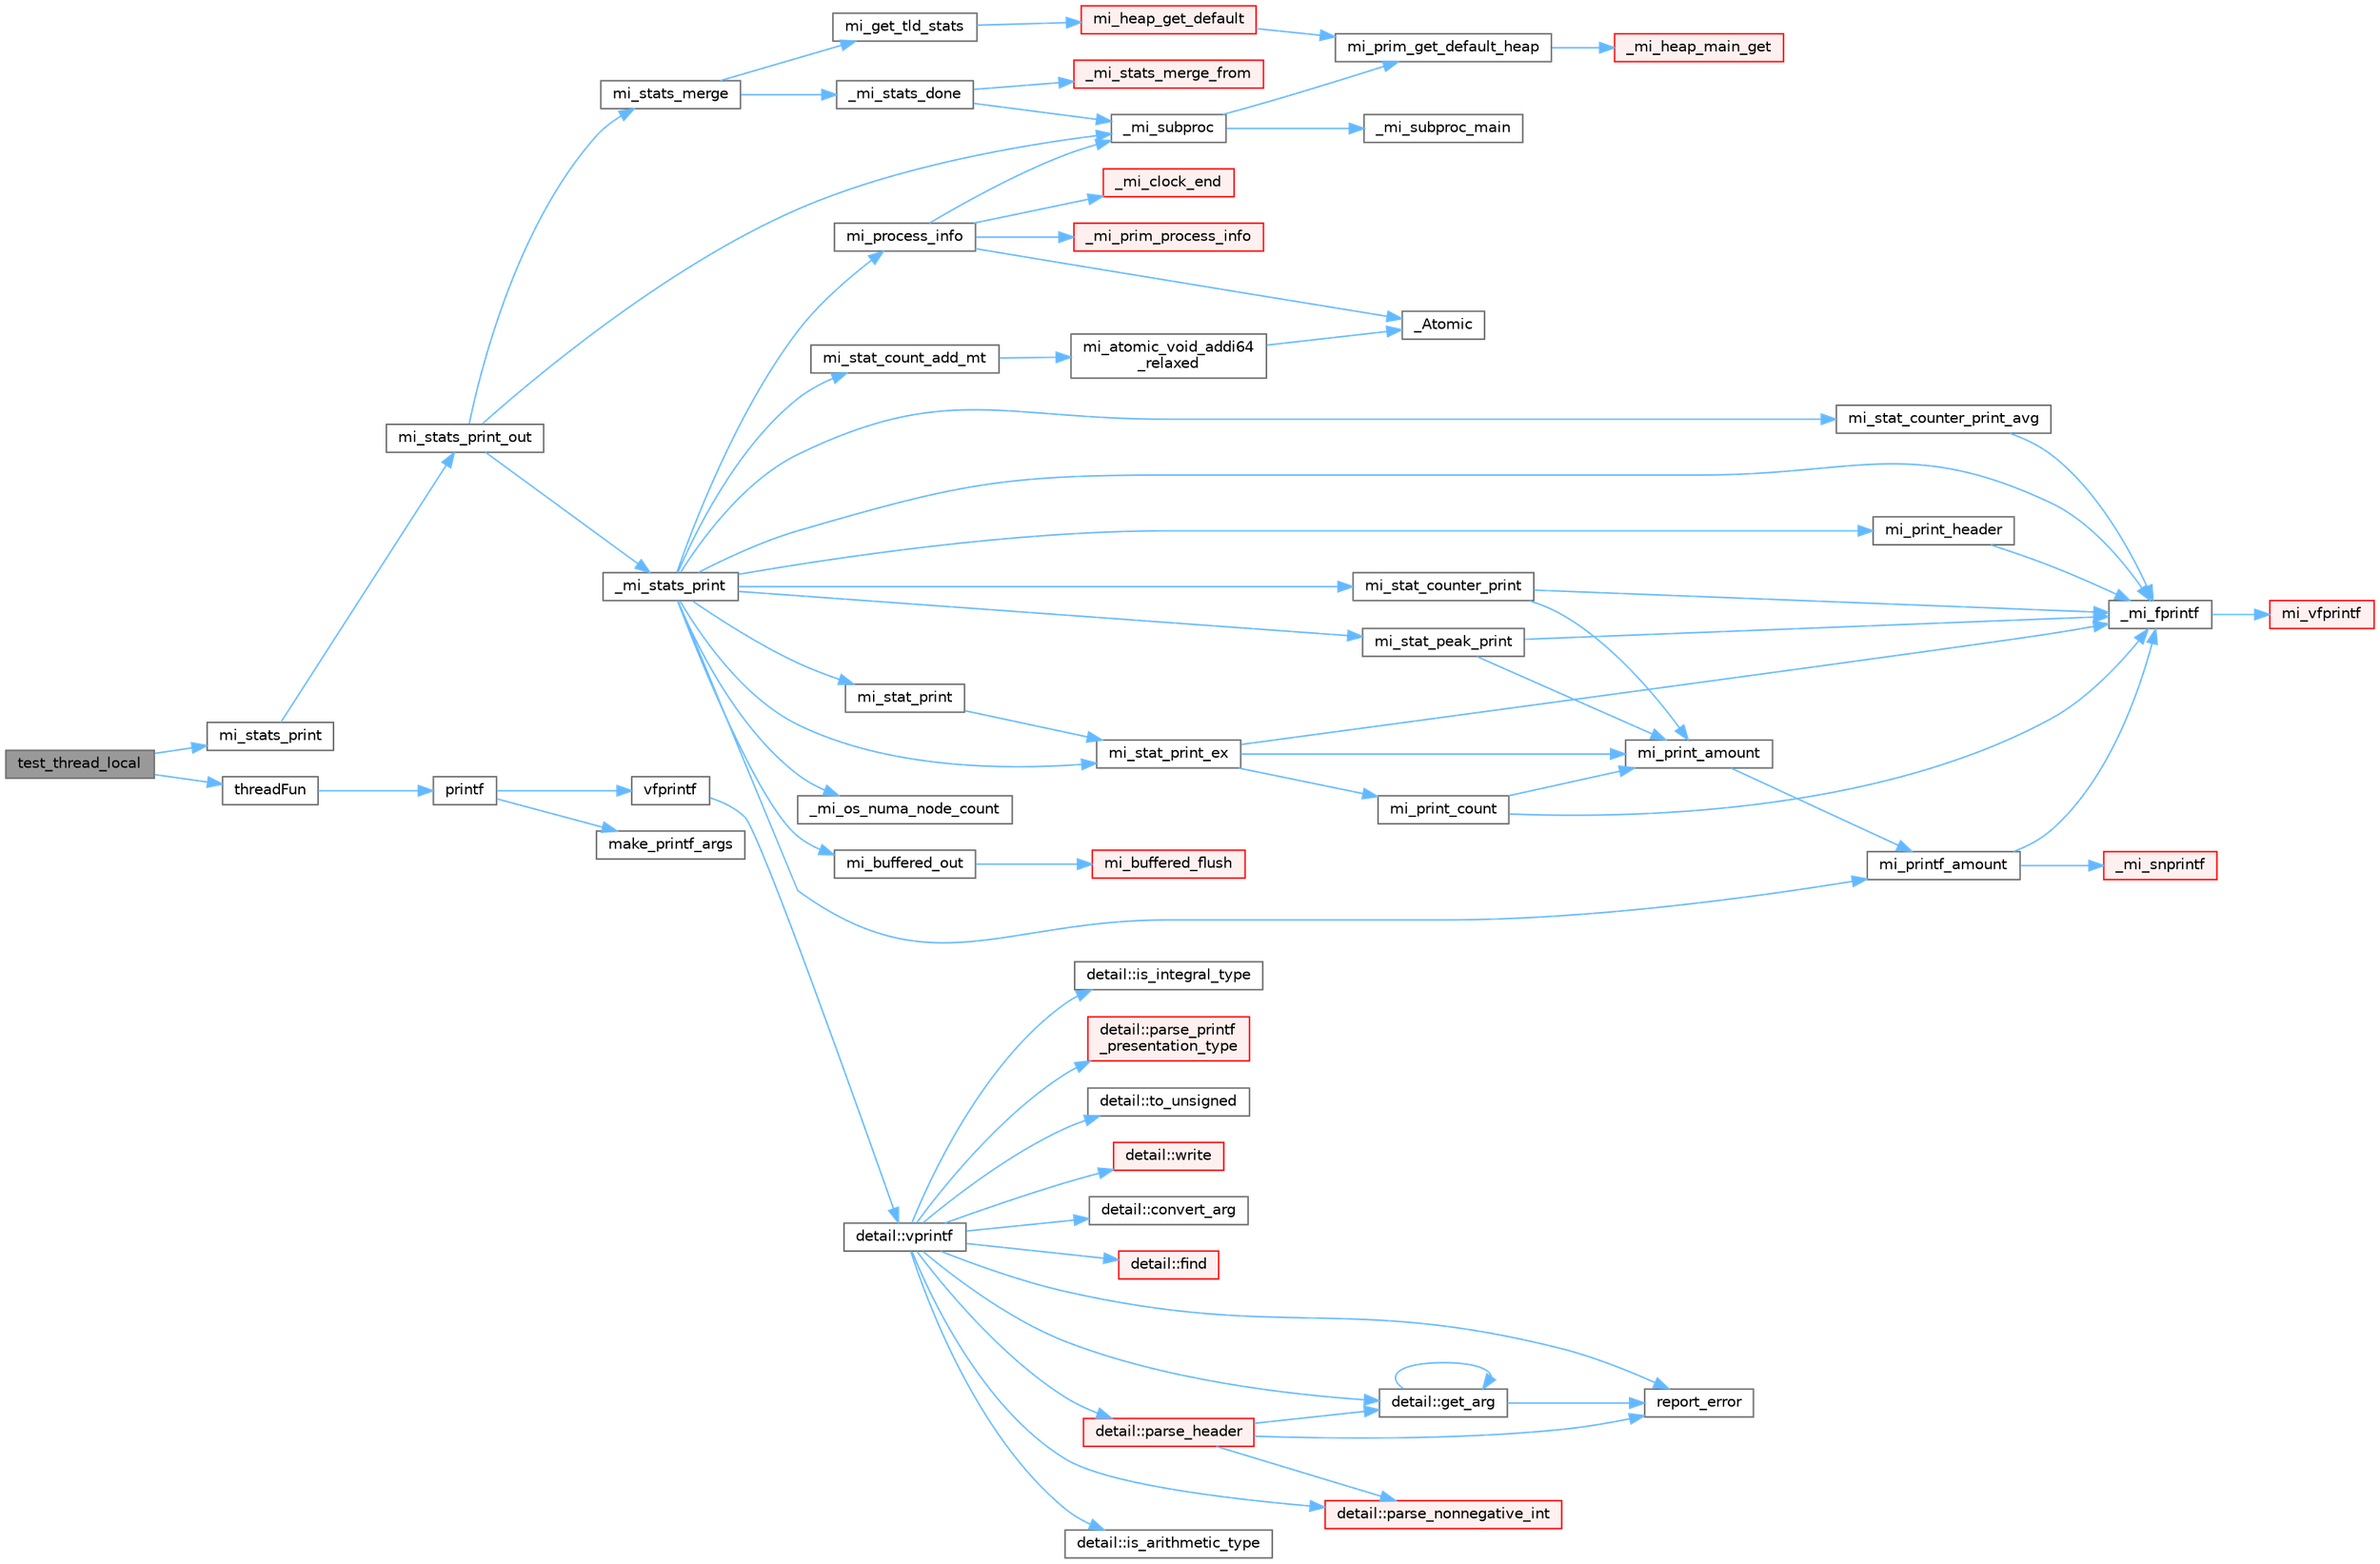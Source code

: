 digraph "test_thread_local"
{
 // LATEX_PDF_SIZE
  bgcolor="transparent";
  edge [fontname=Helvetica,fontsize=10,labelfontname=Helvetica,labelfontsize=10];
  node [fontname=Helvetica,fontsize=10,shape=box,height=0.2,width=0.4];
  rankdir="LR";
  Node1 [id="Node000001",label="test_thread_local",height=0.2,width=0.4,color="gray40", fillcolor="grey60", style="filled", fontcolor="black",tooltip=" "];
  Node1 -> Node2 [id="edge71_Node000001_Node000002",color="steelblue1",style="solid",tooltip=" "];
  Node2 [id="Node000002",label="mi_stats_print",height=0.2,width=0.4,color="grey40", fillcolor="white", style="filled",URL="$group__extended.html#ga2d126e5c62d3badc35445e5d84166df2",tooltip=" "];
  Node2 -> Node3 [id="edge72_Node000002_Node000003",color="steelblue1",style="solid",tooltip=" "];
  Node3 [id="Node000003",label="mi_stats_print_out",height=0.2,width=0.4,color="grey40", fillcolor="white", style="filled",URL="$group__extended.html#ga537f13b299ddf801e49a5a94fde02c79",tooltip=" "];
  Node3 -> Node4 [id="edge73_Node000003_Node000004",color="steelblue1",style="solid",tooltip=" "];
  Node4 [id="Node000004",label="_mi_stats_print",height=0.2,width=0.4,color="grey40", fillcolor="white", style="filled",URL="$stats_8c.html#a1d5b52295b5e2b2f9ffbf4ca85a73f58",tooltip=" "];
  Node4 -> Node5 [id="edge74_Node000004_Node000005",color="steelblue1",style="solid",tooltip=" "];
  Node5 [id="Node000005",label="_mi_fprintf",height=0.2,width=0.4,color="grey40", fillcolor="white", style="filled",URL="$options_8c.html#ad9bbc9d6bfdbc470a83947d3ffba90a3",tooltip=" "];
  Node5 -> Node6 [id="edge75_Node000005_Node000006",color="steelblue1",style="solid",tooltip=" "];
  Node6 [id="Node000006",label="mi_vfprintf",height=0.2,width=0.4,color="red", fillcolor="#FFF0F0", style="filled",URL="$options_8c.html#a1f31f62f178fb5309451aa44c8d25327",tooltip=" "];
  Node4 -> Node18 [id="edge76_Node000004_Node000018",color="steelblue1",style="solid",tooltip=" "];
  Node18 [id="Node000018",label="_mi_os_numa_node_count",height=0.2,width=0.4,color="grey40", fillcolor="white", style="filled",URL="$_e_a_s_t_l_2packages_2mimalloc_2include_2mimalloc_2internal_8h.html#a7104e74ef3302f691be1cca5120f1349",tooltip=" "];
  Node4 -> Node19 [id="edge77_Node000004_Node000019",color="steelblue1",style="solid",tooltip=" "];
  Node19 [id="Node000019",label="mi_buffered_out",height=0.2,width=0.4,color="grey40", fillcolor="white", style="filled",URL="$stats_8c.html#a888a5d466a974fd8035d7f25b7be860e",tooltip=" "];
  Node19 -> Node20 [id="edge78_Node000019_Node000020",color="steelblue1",style="solid",tooltip=" "];
  Node20 [id="Node000020",label="mi_buffered_flush",height=0.2,width=0.4,color="red", fillcolor="#FFF0F0", style="filled",URL="$stats_8c.html#a2ba9584bd4b6f22dbae30a67f419465e",tooltip=" "];
  Node4 -> Node21 [id="edge79_Node000004_Node000021",color="steelblue1",style="solid",tooltip=" "];
  Node21 [id="Node000021",label="mi_print_header",height=0.2,width=0.4,color="grey40", fillcolor="white", style="filled",URL="$stats_8c.html#aec17e816e8e4b0f70384d7d695479f44",tooltip=" "];
  Node21 -> Node5 [id="edge80_Node000021_Node000005",color="steelblue1",style="solid",tooltip=" "];
  Node4 -> Node22 [id="edge81_Node000004_Node000022",color="steelblue1",style="solid",tooltip=" "];
  Node22 [id="Node000022",label="mi_printf_amount",height=0.2,width=0.4,color="grey40", fillcolor="white", style="filled",URL="$stats_8c.html#aca4e259e6a772d82ae787b7e44816833",tooltip=" "];
  Node22 -> Node5 [id="edge82_Node000022_Node000005",color="steelblue1",style="solid",tooltip=" "];
  Node22 -> Node23 [id="edge83_Node000022_Node000023",color="steelblue1",style="solid",tooltip=" "];
  Node23 [id="Node000023",label="_mi_snprintf",height=0.2,width=0.4,color="red", fillcolor="#FFF0F0", style="filled",URL="$libc_8c.html#a6c2f4673e3317f332571bc1bec18c49b",tooltip=" "];
  Node4 -> Node24 [id="edge84_Node000004_Node000024",color="steelblue1",style="solid",tooltip=" "];
  Node24 [id="Node000024",label="mi_process_info",height=0.2,width=0.4,color="grey40", fillcolor="white", style="filled",URL="$group__extended.html#ga7d862c2affd5790381da14eb102a364d",tooltip=" "];
  Node24 -> Node25 [id="edge85_Node000024_Node000025",color="steelblue1",style="solid",tooltip=" "];
  Node25 [id="Node000025",label="_Atomic",height=0.2,width=0.4,color="grey40", fillcolor="white", style="filled",URL="$_e_a_s_t_l_2packages_2mimalloc_2include_2mimalloc_2atomic_8h.html#ad0b719b7389c8c7c8bb0df7aca86b628",tooltip=" "];
  Node24 -> Node26 [id="edge86_Node000024_Node000026",color="steelblue1",style="solid",tooltip=" "];
  Node26 [id="Node000026",label="_mi_clock_end",height=0.2,width=0.4,color="red", fillcolor="#FFF0F0", style="filled",URL="$stats_8c.html#a67d113bcb7d0664568ce17e263ddcdae",tooltip=" "];
  Node24 -> Node30 [id="edge87_Node000024_Node000030",color="steelblue1",style="solid",tooltip=" "];
  Node30 [id="Node000030",label="_mi_prim_process_info",height=0.2,width=0.4,color="red", fillcolor="#FFF0F0", style="filled",URL="$windows_2prim_8c.html#ad65bd45985b81b70a9c95edc22b81edc",tooltip=" "];
  Node24 -> Node32 [id="edge88_Node000024_Node000032",color="steelblue1",style="solid",tooltip=" "];
  Node32 [id="Node000032",label="_mi_subproc",height=0.2,width=0.4,color="grey40", fillcolor="white", style="filled",URL="$_e_a_s_t_l_2packages_2mimalloc_2src_2init_8c.html#ad7ba0b811f08490a3e64e9a7b3a03486",tooltip=" "];
  Node32 -> Node33 [id="edge89_Node000032_Node000033",color="steelblue1",style="solid",tooltip=" "];
  Node33 [id="Node000033",label="_mi_subproc_main",height=0.2,width=0.4,color="grey40", fillcolor="white", style="filled",URL="$_e_a_s_t_l_2packages_2mimalloc_2src_2init_8c.html#ab41c4f33f8195e6f62d943dc4d0a8d8a",tooltip=" "];
  Node32 -> Node34 [id="edge90_Node000032_Node000034",color="steelblue1",style="solid",tooltip=" "];
  Node34 [id="Node000034",label="mi_prim_get_default_heap",height=0.2,width=0.4,color="grey40", fillcolor="white", style="filled",URL="$prim_8h.html#a986e62564728229db3ccecbd6e97fd98",tooltip=" "];
  Node34 -> Node35 [id="edge91_Node000034_Node000035",color="steelblue1",style="solid",tooltip=" "];
  Node35 [id="Node000035",label="_mi_heap_main_get",height=0.2,width=0.4,color="red", fillcolor="#FFF0F0", style="filled",URL="$_e_a_s_t_l_2packages_2mimalloc_2src_2init_8c.html#a1feeb4148fb048caf23361152895a55c",tooltip=" "];
  Node4 -> Node83 [id="edge92_Node000004_Node000083",color="steelblue1",style="solid",tooltip=" "];
  Node83 [id="Node000083",label="mi_stat_count_add_mt",height=0.2,width=0.4,color="grey40", fillcolor="white", style="filled",URL="$stats_8c.html#adc6295dc8e743de4ead446ec9d71c2d6",tooltip=" "];
  Node83 -> Node84 [id="edge93_Node000083_Node000084",color="steelblue1",style="solid",tooltip=" "];
  Node84 [id="Node000084",label="mi_atomic_void_addi64\l_relaxed",height=0.2,width=0.4,color="grey40", fillcolor="white", style="filled",URL="$_e_a_s_t_l_2packages_2mimalloc_2include_2mimalloc_2atomic_8h.html#a8c409230e855dc33934321b145b7b5a5",tooltip=" "];
  Node84 -> Node25 [id="edge94_Node000084_Node000025",color="steelblue1",style="solid",tooltip=" "];
  Node4 -> Node85 [id="edge95_Node000004_Node000085",color="steelblue1",style="solid",tooltip=" "];
  Node85 [id="Node000085",label="mi_stat_counter_print",height=0.2,width=0.4,color="grey40", fillcolor="white", style="filled",URL="$stats_8c.html#a958a06168cc14c882b332365d071a8dc",tooltip=" "];
  Node85 -> Node5 [id="edge96_Node000085_Node000005",color="steelblue1",style="solid",tooltip=" "];
  Node85 -> Node86 [id="edge97_Node000085_Node000086",color="steelblue1",style="solid",tooltip=" "];
  Node86 [id="Node000086",label="mi_print_amount",height=0.2,width=0.4,color="grey40", fillcolor="white", style="filled",URL="$stats_8c.html#aa175630b3a20b4a0eca4d76d31aba004",tooltip=" "];
  Node86 -> Node22 [id="edge98_Node000086_Node000022",color="steelblue1",style="solid",tooltip=" "];
  Node4 -> Node87 [id="edge99_Node000004_Node000087",color="steelblue1",style="solid",tooltip=" "];
  Node87 [id="Node000087",label="mi_stat_counter_print_avg",height=0.2,width=0.4,color="grey40", fillcolor="white", style="filled",URL="$stats_8c.html#adfa924a7e84b4de59c0838b5dedb3405",tooltip=" "];
  Node87 -> Node5 [id="edge100_Node000087_Node000005",color="steelblue1",style="solid",tooltip=" "];
  Node4 -> Node88 [id="edge101_Node000004_Node000088",color="steelblue1",style="solid",tooltip=" "];
  Node88 [id="Node000088",label="mi_stat_peak_print",height=0.2,width=0.4,color="grey40", fillcolor="white", style="filled",URL="$stats_8c.html#afd8881756409de4a33f36675ba57e255",tooltip=" "];
  Node88 -> Node5 [id="edge102_Node000088_Node000005",color="steelblue1",style="solid",tooltip=" "];
  Node88 -> Node86 [id="edge103_Node000088_Node000086",color="steelblue1",style="solid",tooltip=" "];
  Node4 -> Node89 [id="edge104_Node000004_Node000089",color="steelblue1",style="solid",tooltip=" "];
  Node89 [id="Node000089",label="mi_stat_print",height=0.2,width=0.4,color="grey40", fillcolor="white", style="filled",URL="$stats_8c.html#a8611806f3d9b7242d469f58858755d5f",tooltip=" "];
  Node89 -> Node90 [id="edge105_Node000089_Node000090",color="steelblue1",style="solid",tooltip=" "];
  Node90 [id="Node000090",label="mi_stat_print_ex",height=0.2,width=0.4,color="grey40", fillcolor="white", style="filled",URL="$stats_8c.html#aec8973b56dd8d824c284e2d7751d75e7",tooltip=" "];
  Node90 -> Node5 [id="edge106_Node000090_Node000005",color="steelblue1",style="solid",tooltip=" "];
  Node90 -> Node86 [id="edge107_Node000090_Node000086",color="steelblue1",style="solid",tooltip=" "];
  Node90 -> Node91 [id="edge108_Node000090_Node000091",color="steelblue1",style="solid",tooltip=" "];
  Node91 [id="Node000091",label="mi_print_count",height=0.2,width=0.4,color="grey40", fillcolor="white", style="filled",URL="$stats_8c.html#a0c067d26005e89305defe8f1e0b8bf1d",tooltip=" "];
  Node91 -> Node5 [id="edge109_Node000091_Node000005",color="steelblue1",style="solid",tooltip=" "];
  Node91 -> Node86 [id="edge110_Node000091_Node000086",color="steelblue1",style="solid",tooltip=" "];
  Node4 -> Node90 [id="edge111_Node000004_Node000090",color="steelblue1",style="solid",tooltip=" "];
  Node3 -> Node32 [id="edge112_Node000003_Node000032",color="steelblue1",style="solid",tooltip=" "];
  Node3 -> Node92 [id="edge113_Node000003_Node000092",color="steelblue1",style="solid",tooltip=" "];
  Node92 [id="Node000092",label="mi_stats_merge",height=0.2,width=0.4,color="grey40", fillcolor="white", style="filled",URL="$group__extended.html#ga854b1de8cb067c7316286c28b2fcd3d1",tooltip="Merge thread local statistics with the main statistics and reset."];
  Node92 -> Node93 [id="edge114_Node000092_Node000093",color="steelblue1",style="solid",tooltip=" "];
  Node93 [id="Node000093",label="_mi_stats_done",height=0.2,width=0.4,color="grey40", fillcolor="white", style="filled",URL="$stats_8c.html#a9e3bc7b58618b64edab4ad29371b2163",tooltip=" "];
  Node93 -> Node94 [id="edge115_Node000093_Node000094",color="steelblue1",style="solid",tooltip=" "];
  Node94 [id="Node000094",label="_mi_stats_merge_from",height=0.2,width=0.4,color="red", fillcolor="#FFF0F0", style="filled",URL="$stats_8c.html#a92541ad4e6f15267c0c3630e5b693b1a",tooltip=" "];
  Node93 -> Node32 [id="edge116_Node000093_Node000032",color="steelblue1",style="solid",tooltip=" "];
  Node92 -> Node96 [id="edge117_Node000092_Node000096",color="steelblue1",style="solid",tooltip=" "];
  Node96 [id="Node000096",label="mi_get_tld_stats",height=0.2,width=0.4,color="grey40", fillcolor="white", style="filled",URL="$stats_8c.html#a0a1d15603c93612dc2c610ca37c433db",tooltip=" "];
  Node96 -> Node97 [id="edge118_Node000096_Node000097",color="steelblue1",style="solid",tooltip=" "];
  Node97 [id="Node000097",label="mi_heap_get_default",height=0.2,width=0.4,color="red", fillcolor="#FFF0F0", style="filled",URL="$group__heap.html#ga14c667a6e2c5d28762d8cb7d4e057909",tooltip=" "];
  Node97 -> Node34 [id="edge119_Node000097_Node000034",color="steelblue1",style="solid",tooltip=" "];
  Node1 -> Node312 [id="edge120_Node000001_Node000312",color="steelblue1",style="solid",tooltip=" "];
  Node312 [id="Node000312",label="threadFun",height=0.2,width=0.4,color="grey40", fillcolor="white", style="filled",URL="$main-override_8cpp.html#a285d62746b44b35f2a303eada6e79f30",tooltip=" "];
  Node312 -> Node313 [id="edge121_Node000312_Node000313",color="steelblue1",style="solid",tooltip=" "];
  Node313 [id="Node000313",label="printf",height=0.2,width=0.4,color="grey40", fillcolor="white", style="filled",URL="$printf_8h.html#aee3ed3a831f25f07e7be3919fff2203a",tooltip=" "];
  Node313 -> Node314 [id="edge122_Node000313_Node000314",color="steelblue1",style="solid",tooltip=" "];
  Node314 [id="Node000314",label="make_printf_args",height=0.2,width=0.4,color="grey40", fillcolor="white", style="filled",URL="$printf_8h.html#a27dcc0efcda04388971dbea3c875f122",tooltip=" "];
  Node313 -> Node315 [id="edge123_Node000313_Node000315",color="steelblue1",style="solid",tooltip=" "];
  Node315 [id="Node000315",label="vfprintf",height=0.2,width=0.4,color="grey40", fillcolor="white", style="filled",URL="$printf_8h.html#abb30aad964fc771fb52cf3ad88649df2",tooltip=" "];
  Node315 -> Node316 [id="edge124_Node000315_Node000316",color="steelblue1",style="solid",tooltip=" "];
  Node316 [id="Node000316",label="detail::vprintf",height=0.2,width=0.4,color="grey40", fillcolor="white", style="filled",URL="$namespacedetail.html#a1c8c2218e4c822aa8f743fb9c573717f",tooltip=" "];
  Node316 -> Node317 [id="edge125_Node000316_Node000317",color="steelblue1",style="solid",tooltip=" "];
  Node317 [id="Node000317",label="detail::convert_arg",height=0.2,width=0.4,color="grey40", fillcolor="white", style="filled",URL="$namespacedetail.html#a03c11572c9a664266d6925f327dec7f3",tooltip=" "];
  Node316 -> Node318 [id="edge126_Node000316_Node000318",color="steelblue1",style="solid",tooltip=" "];
  Node318 [id="Node000318",label="detail::find",height=0.2,width=0.4,color="red", fillcolor="#FFF0F0", style="filled",URL="$namespacedetail.html#a6b71952fab3dc32f3edb2c3e9811d8d9",tooltip=" "];
  Node316 -> Node320 [id="edge127_Node000316_Node000320",color="steelblue1",style="solid",tooltip=" "];
  Node320 [id="Node000320",label="detail::get_arg",height=0.2,width=0.4,color="grey40", fillcolor="white", style="filled",URL="$namespacedetail.html#a342ef250e45bd09b2ef666b6fae1c355",tooltip=" "];
  Node320 -> Node320 [id="edge128_Node000320_Node000320",color="steelblue1",style="solid",tooltip=" "];
  Node320 -> Node321 [id="edge129_Node000320_Node000321",color="steelblue1",style="solid",tooltip=" "];
  Node321 [id="Node000321",label="report_error",height=0.2,width=0.4,color="grey40", fillcolor="white", style="filled",URL="$format-inl_8h.html#a5555893692b00b61b3886349332fd01f",tooltip=" "];
  Node316 -> Node322 [id="edge130_Node000316_Node000322",color="steelblue1",style="solid",tooltip=" "];
  Node322 [id="Node000322",label="detail::is_arithmetic_type",height=0.2,width=0.4,color="grey40", fillcolor="white", style="filled",URL="$namespacedetail.html#a802c50a56a3495fdab6020b375ba1389",tooltip=" "];
  Node316 -> Node323 [id="edge131_Node000316_Node000323",color="steelblue1",style="solid",tooltip=" "];
  Node323 [id="Node000323",label="detail::is_integral_type",height=0.2,width=0.4,color="grey40", fillcolor="white", style="filled",URL="$namespacedetail.html#a2a60f8d1bee41b803f43fc42b707b5d1",tooltip=" "];
  Node316 -> Node324 [id="edge132_Node000316_Node000324",color="steelblue1",style="solid",tooltip=" "];
  Node324 [id="Node000324",label="detail::parse_header",height=0.2,width=0.4,color="red", fillcolor="#FFF0F0", style="filled",URL="$namespacedetail.html#afc9d93e58b8edb8077f8bc8eee7f4035",tooltip=" "];
  Node324 -> Node320 [id="edge133_Node000324_Node000320",color="steelblue1",style="solid",tooltip=" "];
  Node324 -> Node333 [id="edge134_Node000324_Node000333",color="steelblue1",style="solid",tooltip=" "];
  Node333 [id="Node000333",label="detail::parse_nonnegative_int",height=0.2,width=0.4,color="red", fillcolor="#FFF0F0", style="filled",URL="$namespacedetail.html#a338caba782225e115a9902d4d0835f5f",tooltip=" "];
  Node324 -> Node321 [id="edge135_Node000324_Node000321",color="steelblue1",style="solid",tooltip=" "];
  Node316 -> Node333 [id="edge136_Node000316_Node000333",color="steelblue1",style="solid",tooltip=" "];
  Node316 -> Node337 [id="edge137_Node000316_Node000337",color="steelblue1",style="solid",tooltip=" "];
  Node337 [id="Node000337",label="detail::parse_printf\l_presentation_type",height=0.2,width=0.4,color="red", fillcolor="#FFF0F0", style="filled",URL="$namespacedetail.html#aa2cb095169b23e3a66260ad7078f44cc",tooltip=" "];
  Node316 -> Node321 [id="edge138_Node000316_Node000321",color="steelblue1",style="solid",tooltip=" "];
  Node316 -> Node340 [id="edge139_Node000316_Node000340",color="steelblue1",style="solid",tooltip=" "];
  Node340 [id="Node000340",label="detail::to_unsigned",height=0.2,width=0.4,color="grey40", fillcolor="white", style="filled",URL="$namespacedetail.html#a4855e668246c731a97484efc329f2aac",tooltip=" "];
  Node316 -> Node341 [id="edge140_Node000316_Node000341",color="steelblue1",style="solid",tooltip=" "];
  Node341 [id="Node000341",label="detail::write",height=0.2,width=0.4,color="red", fillcolor="#FFF0F0", style="filled",URL="$namespacedetail.html#a29dacf26eedc9e3575fb57329a5ca0a3",tooltip=" "];
}
